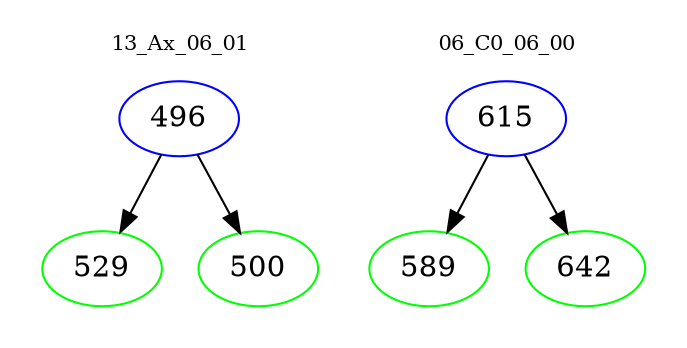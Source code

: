 digraph{
subgraph cluster_0 {
color = white
label = "13_Ax_06_01";
fontsize=10;
T0_496 [label="496", color="blue"]
T0_496 -> T0_529 [color="black"]
T0_529 [label="529", color="green"]
T0_496 -> T0_500 [color="black"]
T0_500 [label="500", color="green"]
}
subgraph cluster_1 {
color = white
label = "06_C0_06_00";
fontsize=10;
T1_615 [label="615", color="blue"]
T1_615 -> T1_589 [color="black"]
T1_589 [label="589", color="green"]
T1_615 -> T1_642 [color="black"]
T1_642 [label="642", color="green"]
}
}
